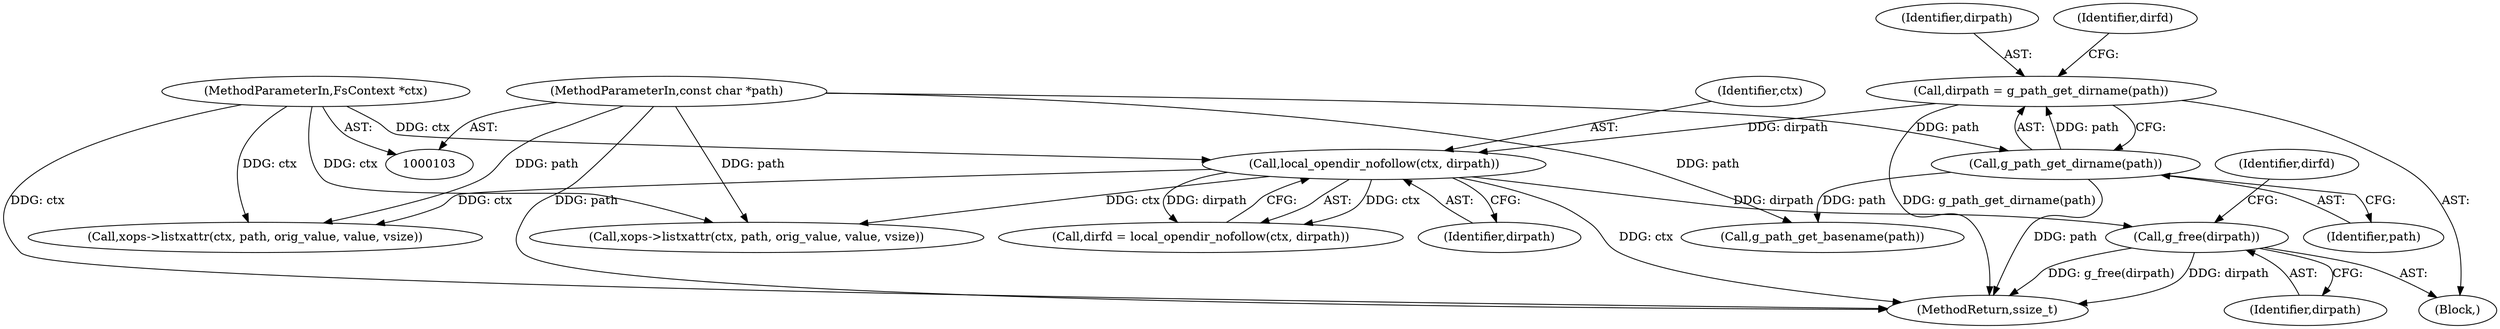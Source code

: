 digraph "0_qemu_4ffcdef4277a91af15a3c09f7d16af072c29f3f2@API" {
"1000138" [label="(Call,g_free(dirpath))"];
"1000135" [label="(Call,local_opendir_nofollow(ctx, dirpath))"];
"1000104" [label="(MethodParameterIn,FsContext *ctx)"];
"1000129" [label="(Call,dirpath = g_path_get_dirname(path))"];
"1000131" [label="(Call,g_path_get_dirname(path))"];
"1000105" [label="(MethodParameterIn,const char *path)"];
"1000135" [label="(Call,local_opendir_nofollow(ctx, dirpath))"];
"1000108" [label="(Block,)"];
"1000232" [label="(Call,xops->listxattr(ctx, path, orig_value, value, vsize))"];
"1000131" [label="(Call,g_path_get_dirname(path))"];
"1000130" [label="(Identifier,dirpath)"];
"1000134" [label="(Identifier,dirfd)"];
"1000151" [label="(Call,g_path_get_basename(path))"];
"1000138" [label="(Call,g_free(dirpath))"];
"1000104" [label="(MethodParameterIn,FsContext *ctx)"];
"1000105" [label="(MethodParameterIn,const char *path)"];
"1000133" [label="(Call,dirfd = local_opendir_nofollow(ctx, dirpath))"];
"1000139" [label="(Identifier,dirpath)"];
"1000136" [label="(Identifier,ctx)"];
"1000129" [label="(Call,dirpath = g_path_get_dirname(path))"];
"1000276" [label="(MethodReturn,ssize_t)"];
"1000222" [label="(Call,xops->listxattr(ctx, path, orig_value, value, vsize))"];
"1000137" [label="(Identifier,dirpath)"];
"1000142" [label="(Identifier,dirfd)"];
"1000132" [label="(Identifier,path)"];
"1000138" -> "1000108"  [label="AST: "];
"1000138" -> "1000139"  [label="CFG: "];
"1000139" -> "1000138"  [label="AST: "];
"1000142" -> "1000138"  [label="CFG: "];
"1000138" -> "1000276"  [label="DDG: dirpath"];
"1000138" -> "1000276"  [label="DDG: g_free(dirpath)"];
"1000135" -> "1000138"  [label="DDG: dirpath"];
"1000135" -> "1000133"  [label="AST: "];
"1000135" -> "1000137"  [label="CFG: "];
"1000136" -> "1000135"  [label="AST: "];
"1000137" -> "1000135"  [label="AST: "];
"1000133" -> "1000135"  [label="CFG: "];
"1000135" -> "1000276"  [label="DDG: ctx"];
"1000135" -> "1000133"  [label="DDG: ctx"];
"1000135" -> "1000133"  [label="DDG: dirpath"];
"1000104" -> "1000135"  [label="DDG: ctx"];
"1000129" -> "1000135"  [label="DDG: dirpath"];
"1000135" -> "1000222"  [label="DDG: ctx"];
"1000135" -> "1000232"  [label="DDG: ctx"];
"1000104" -> "1000103"  [label="AST: "];
"1000104" -> "1000276"  [label="DDG: ctx"];
"1000104" -> "1000222"  [label="DDG: ctx"];
"1000104" -> "1000232"  [label="DDG: ctx"];
"1000129" -> "1000108"  [label="AST: "];
"1000129" -> "1000131"  [label="CFG: "];
"1000130" -> "1000129"  [label="AST: "];
"1000131" -> "1000129"  [label="AST: "];
"1000134" -> "1000129"  [label="CFG: "];
"1000129" -> "1000276"  [label="DDG: g_path_get_dirname(path)"];
"1000131" -> "1000129"  [label="DDG: path"];
"1000131" -> "1000132"  [label="CFG: "];
"1000132" -> "1000131"  [label="AST: "];
"1000131" -> "1000276"  [label="DDG: path"];
"1000105" -> "1000131"  [label="DDG: path"];
"1000131" -> "1000151"  [label="DDG: path"];
"1000105" -> "1000103"  [label="AST: "];
"1000105" -> "1000276"  [label="DDG: path"];
"1000105" -> "1000151"  [label="DDG: path"];
"1000105" -> "1000222"  [label="DDG: path"];
"1000105" -> "1000232"  [label="DDG: path"];
}
